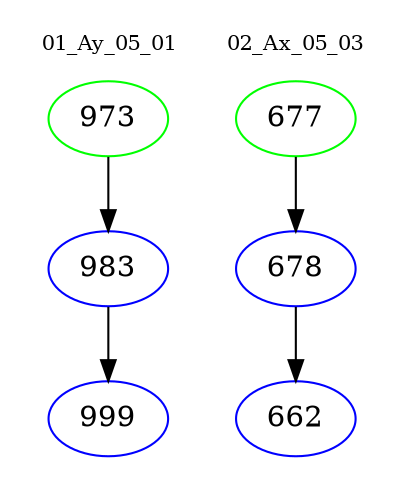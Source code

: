 digraph{
subgraph cluster_0 {
color = white
label = "01_Ay_05_01";
fontsize=10;
T0_973 [label="973", color="green"]
T0_973 -> T0_983 [color="black"]
T0_983 [label="983", color="blue"]
T0_983 -> T0_999 [color="black"]
T0_999 [label="999", color="blue"]
}
subgraph cluster_1 {
color = white
label = "02_Ax_05_03";
fontsize=10;
T1_677 [label="677", color="green"]
T1_677 -> T1_678 [color="black"]
T1_678 [label="678", color="blue"]
T1_678 -> T1_662 [color="black"]
T1_662 [label="662", color="blue"]
}
}
